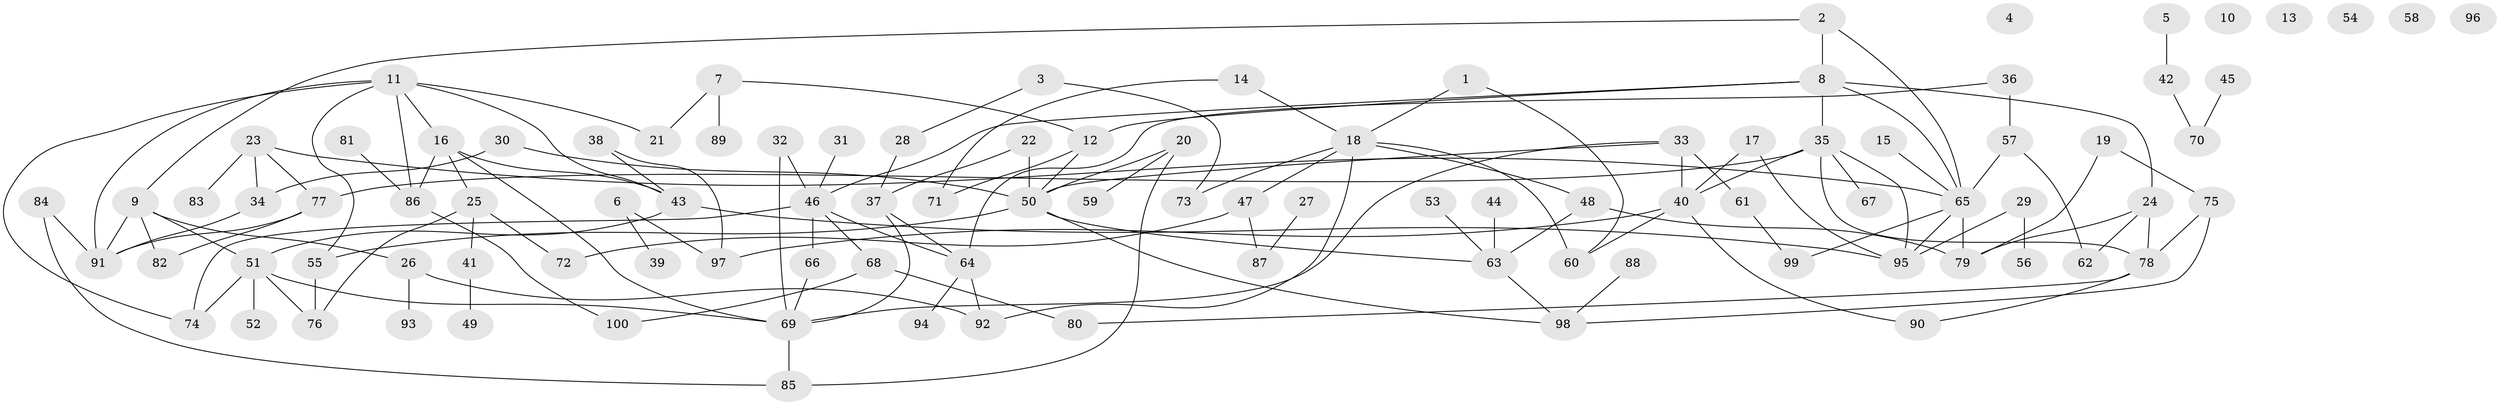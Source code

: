 // Generated by graph-tools (version 1.1) at 2025/33/03/09/25 02:33:58]
// undirected, 100 vertices, 139 edges
graph export_dot {
graph [start="1"]
  node [color=gray90,style=filled];
  1;
  2;
  3;
  4;
  5;
  6;
  7;
  8;
  9;
  10;
  11;
  12;
  13;
  14;
  15;
  16;
  17;
  18;
  19;
  20;
  21;
  22;
  23;
  24;
  25;
  26;
  27;
  28;
  29;
  30;
  31;
  32;
  33;
  34;
  35;
  36;
  37;
  38;
  39;
  40;
  41;
  42;
  43;
  44;
  45;
  46;
  47;
  48;
  49;
  50;
  51;
  52;
  53;
  54;
  55;
  56;
  57;
  58;
  59;
  60;
  61;
  62;
  63;
  64;
  65;
  66;
  67;
  68;
  69;
  70;
  71;
  72;
  73;
  74;
  75;
  76;
  77;
  78;
  79;
  80;
  81;
  82;
  83;
  84;
  85;
  86;
  87;
  88;
  89;
  90;
  91;
  92;
  93;
  94;
  95;
  96;
  97;
  98;
  99;
  100;
  1 -- 18;
  1 -- 60;
  2 -- 8;
  2 -- 9;
  2 -- 65;
  3 -- 28;
  3 -- 73;
  5 -- 42;
  6 -- 39;
  6 -- 97;
  7 -- 12;
  7 -- 21;
  7 -- 89;
  8 -- 12;
  8 -- 24;
  8 -- 35;
  8 -- 46;
  8 -- 65;
  9 -- 26;
  9 -- 51;
  9 -- 82;
  9 -- 91;
  11 -- 16;
  11 -- 21;
  11 -- 43;
  11 -- 55;
  11 -- 74;
  11 -- 86;
  11 -- 91;
  12 -- 50;
  12 -- 71;
  14 -- 18;
  14 -- 71;
  15 -- 65;
  16 -- 25;
  16 -- 43;
  16 -- 69;
  16 -- 86;
  17 -- 40;
  17 -- 95;
  18 -- 47;
  18 -- 48;
  18 -- 60;
  18 -- 73;
  18 -- 92;
  19 -- 75;
  19 -- 79;
  20 -- 50;
  20 -- 59;
  20 -- 85;
  22 -- 37;
  22 -- 50;
  23 -- 34;
  23 -- 65;
  23 -- 77;
  23 -- 83;
  24 -- 62;
  24 -- 78;
  24 -- 79;
  25 -- 41;
  25 -- 72;
  25 -- 76;
  26 -- 92;
  26 -- 93;
  27 -- 87;
  28 -- 37;
  29 -- 56;
  29 -- 95;
  30 -- 34;
  30 -- 50;
  31 -- 46;
  32 -- 46;
  32 -- 69;
  33 -- 40;
  33 -- 50;
  33 -- 61;
  33 -- 69;
  34 -- 91;
  35 -- 40;
  35 -- 67;
  35 -- 77;
  35 -- 78;
  35 -- 95;
  36 -- 57;
  36 -- 64;
  37 -- 64;
  37 -- 69;
  38 -- 43;
  38 -- 97;
  40 -- 60;
  40 -- 90;
  40 -- 97;
  41 -- 49;
  42 -- 70;
  43 -- 51;
  43 -- 95;
  44 -- 63;
  45 -- 70;
  46 -- 64;
  46 -- 66;
  46 -- 68;
  46 -- 74;
  47 -- 72;
  47 -- 87;
  48 -- 63;
  48 -- 79;
  50 -- 55;
  50 -- 63;
  50 -- 98;
  51 -- 52;
  51 -- 69;
  51 -- 74;
  51 -- 76;
  53 -- 63;
  55 -- 76;
  57 -- 62;
  57 -- 65;
  61 -- 99;
  63 -- 98;
  64 -- 92;
  64 -- 94;
  65 -- 79;
  65 -- 95;
  65 -- 99;
  66 -- 69;
  68 -- 80;
  68 -- 100;
  69 -- 85;
  75 -- 78;
  75 -- 98;
  77 -- 82;
  77 -- 91;
  78 -- 80;
  78 -- 90;
  81 -- 86;
  84 -- 85;
  84 -- 91;
  86 -- 100;
  88 -- 98;
}
